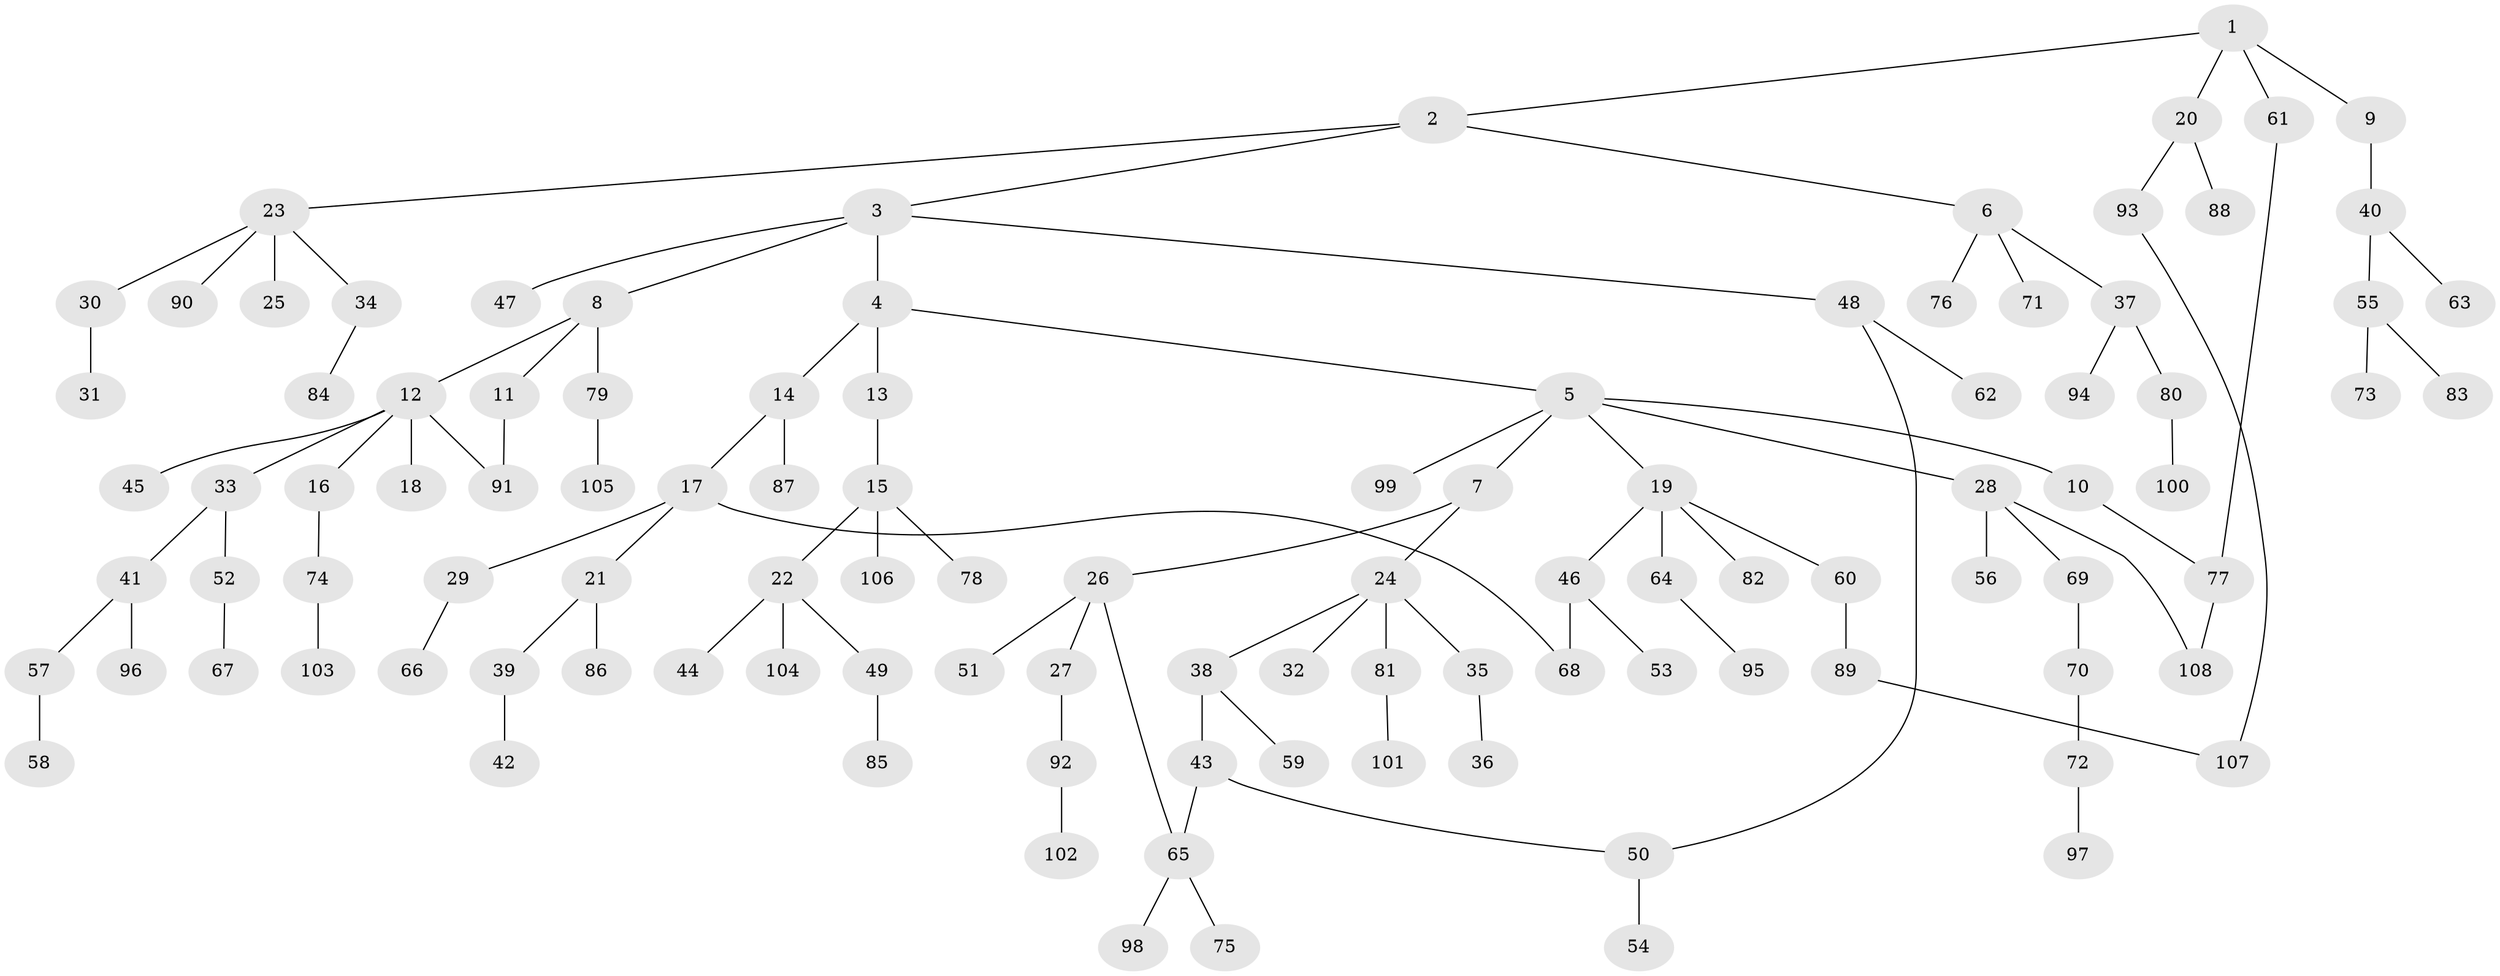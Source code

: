 // Generated by graph-tools (version 1.1) at 2025/13/03/09/25 04:13:26]
// undirected, 108 vertices, 114 edges
graph export_dot {
graph [start="1"]
  node [color=gray90,style=filled];
  1;
  2;
  3;
  4;
  5;
  6;
  7;
  8;
  9;
  10;
  11;
  12;
  13;
  14;
  15;
  16;
  17;
  18;
  19;
  20;
  21;
  22;
  23;
  24;
  25;
  26;
  27;
  28;
  29;
  30;
  31;
  32;
  33;
  34;
  35;
  36;
  37;
  38;
  39;
  40;
  41;
  42;
  43;
  44;
  45;
  46;
  47;
  48;
  49;
  50;
  51;
  52;
  53;
  54;
  55;
  56;
  57;
  58;
  59;
  60;
  61;
  62;
  63;
  64;
  65;
  66;
  67;
  68;
  69;
  70;
  71;
  72;
  73;
  74;
  75;
  76;
  77;
  78;
  79;
  80;
  81;
  82;
  83;
  84;
  85;
  86;
  87;
  88;
  89;
  90;
  91;
  92;
  93;
  94;
  95;
  96;
  97;
  98;
  99;
  100;
  101;
  102;
  103;
  104;
  105;
  106;
  107;
  108;
  1 -- 2;
  1 -- 9;
  1 -- 20;
  1 -- 61;
  2 -- 3;
  2 -- 6;
  2 -- 23;
  3 -- 4;
  3 -- 8;
  3 -- 47;
  3 -- 48;
  4 -- 5;
  4 -- 13;
  4 -- 14;
  5 -- 7;
  5 -- 10;
  5 -- 19;
  5 -- 28;
  5 -- 99;
  6 -- 37;
  6 -- 71;
  6 -- 76;
  7 -- 24;
  7 -- 26;
  8 -- 11;
  8 -- 12;
  8 -- 79;
  9 -- 40;
  10 -- 77;
  11 -- 91;
  12 -- 16;
  12 -- 18;
  12 -- 33;
  12 -- 45;
  12 -- 91;
  13 -- 15;
  14 -- 17;
  14 -- 87;
  15 -- 22;
  15 -- 78;
  15 -- 106;
  16 -- 74;
  17 -- 21;
  17 -- 29;
  17 -- 68;
  19 -- 46;
  19 -- 60;
  19 -- 64;
  19 -- 82;
  20 -- 88;
  20 -- 93;
  21 -- 39;
  21 -- 86;
  22 -- 44;
  22 -- 49;
  22 -- 104;
  23 -- 25;
  23 -- 30;
  23 -- 34;
  23 -- 90;
  24 -- 32;
  24 -- 35;
  24 -- 38;
  24 -- 81;
  26 -- 27;
  26 -- 51;
  26 -- 65;
  27 -- 92;
  28 -- 56;
  28 -- 69;
  28 -- 108;
  29 -- 66;
  30 -- 31;
  33 -- 41;
  33 -- 52;
  34 -- 84;
  35 -- 36;
  37 -- 80;
  37 -- 94;
  38 -- 43;
  38 -- 59;
  39 -- 42;
  40 -- 55;
  40 -- 63;
  41 -- 57;
  41 -- 96;
  43 -- 50;
  43 -- 65;
  46 -- 53;
  46 -- 68;
  48 -- 62;
  48 -- 50;
  49 -- 85;
  50 -- 54;
  52 -- 67;
  55 -- 73;
  55 -- 83;
  57 -- 58;
  60 -- 89;
  61 -- 77;
  64 -- 95;
  65 -- 75;
  65 -- 98;
  69 -- 70;
  70 -- 72;
  72 -- 97;
  74 -- 103;
  77 -- 108;
  79 -- 105;
  80 -- 100;
  81 -- 101;
  89 -- 107;
  92 -- 102;
  93 -- 107;
}
